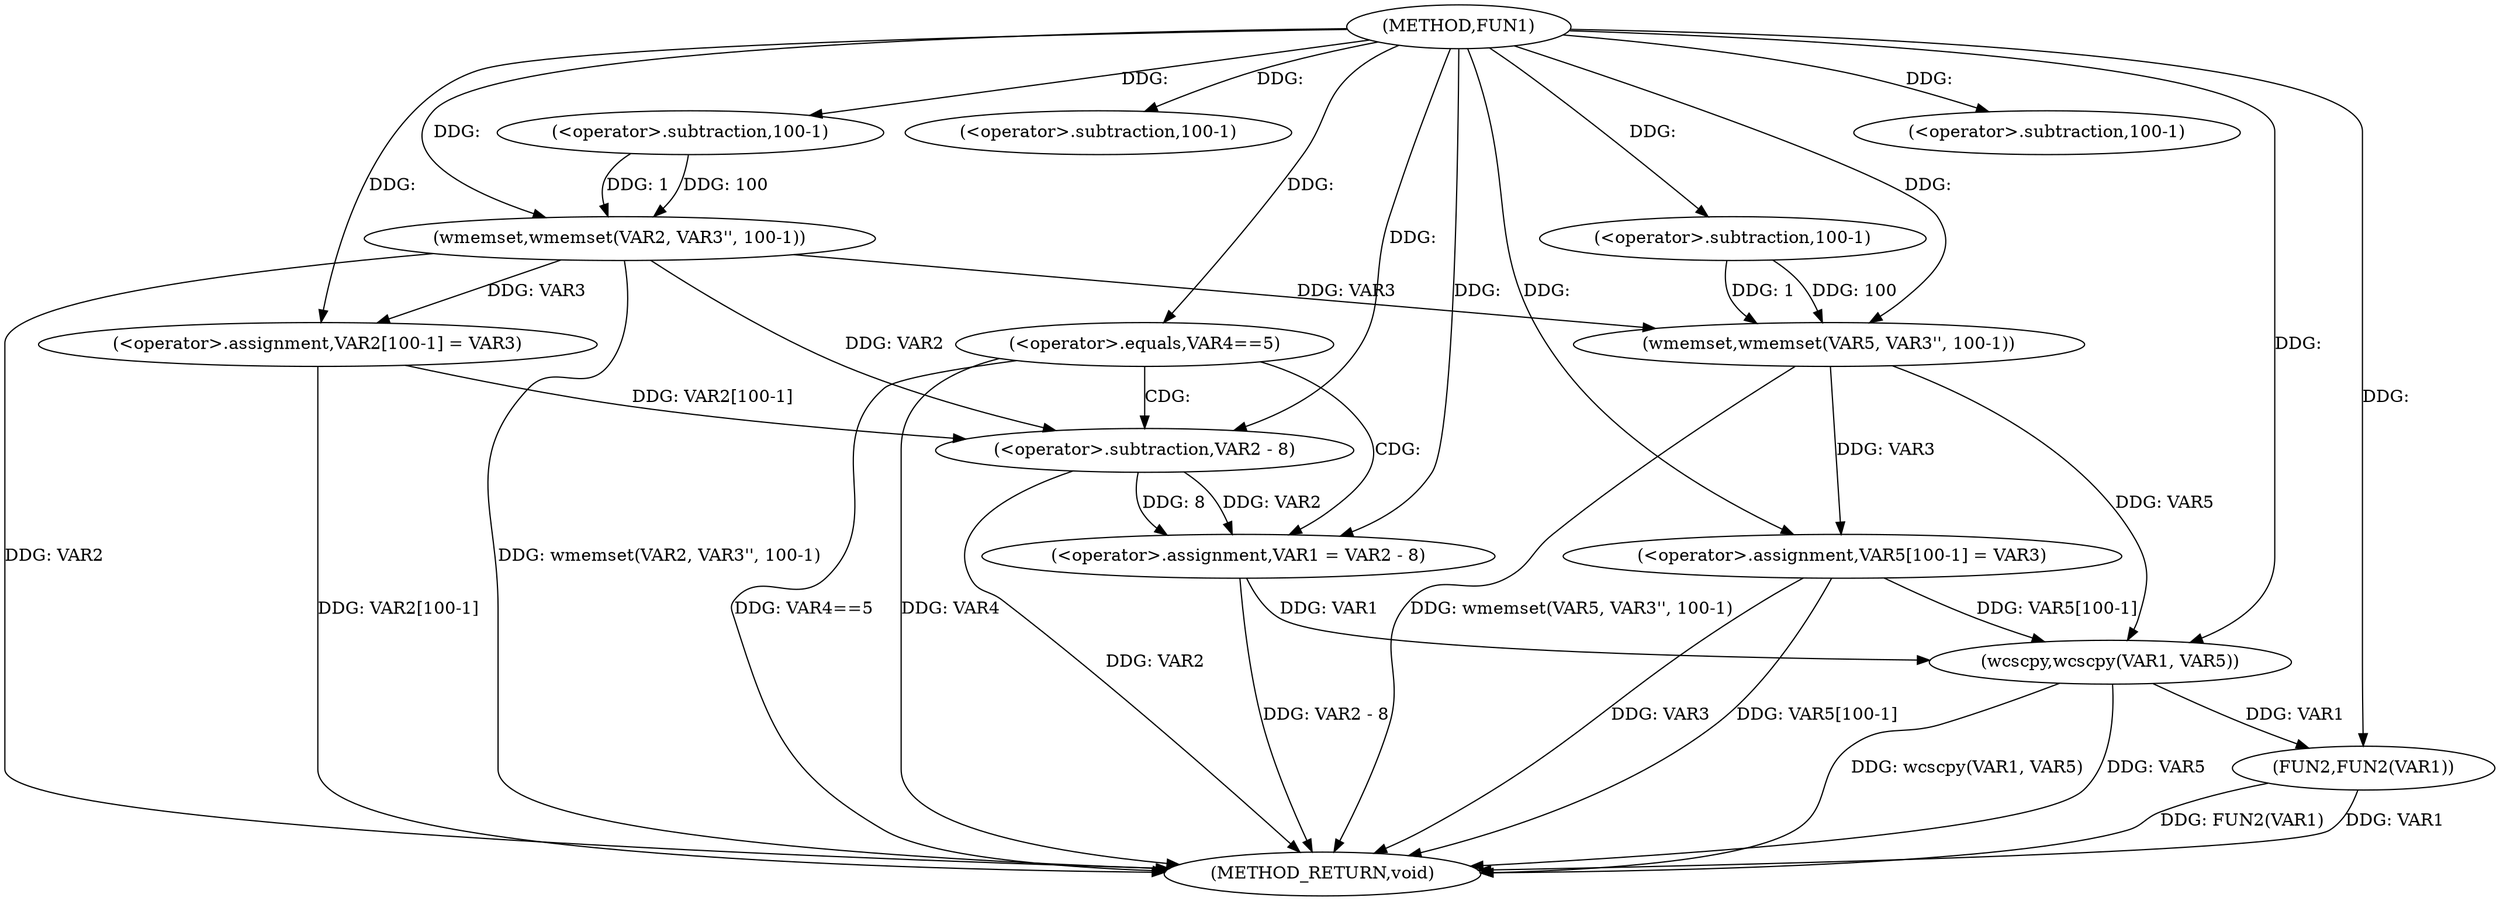 digraph FUN1 {  
"1000100" [label = "(METHOD,FUN1)" ]
"1000147" [label = "(METHOD_RETURN,void)" ]
"1000104" [label = "(wmemset,wmemset(VAR2, VAR3'', 100-1))" ]
"1000107" [label = "(<operator>.subtraction,100-1)" ]
"1000110" [label = "(<operator>.assignment,VAR2[100-1] = VAR3)" ]
"1000113" [label = "(<operator>.subtraction,100-1)" ]
"1000118" [label = "(<operator>.equals,VAR4==5)" ]
"1000122" [label = "(<operator>.assignment,VAR1 = VAR2 - 8)" ]
"1000124" [label = "(<operator>.subtraction,VAR2 - 8)" ]
"1000129" [label = "(wmemset,wmemset(VAR5, VAR3'', 100-1))" ]
"1000132" [label = "(<operator>.subtraction,100-1)" ]
"1000135" [label = "(<operator>.assignment,VAR5[100-1] = VAR3)" ]
"1000138" [label = "(<operator>.subtraction,100-1)" ]
"1000142" [label = "(wcscpy,wcscpy(VAR1, VAR5))" ]
"1000145" [label = "(FUN2,FUN2(VAR1))" ]
  "1000142" -> "1000147"  [ label = "DDG: wcscpy(VAR1, VAR5)"] 
  "1000124" -> "1000147"  [ label = "DDG: VAR2"] 
  "1000104" -> "1000147"  [ label = "DDG: wmemset(VAR2, VAR3'', 100-1)"] 
  "1000104" -> "1000147"  [ label = "DDG: VAR2"] 
  "1000135" -> "1000147"  [ label = "DDG: VAR3"] 
  "1000118" -> "1000147"  [ label = "DDG: VAR4==5"] 
  "1000118" -> "1000147"  [ label = "DDG: VAR4"] 
  "1000145" -> "1000147"  [ label = "DDG: VAR1"] 
  "1000110" -> "1000147"  [ label = "DDG: VAR2[100-1]"] 
  "1000122" -> "1000147"  [ label = "DDG: VAR2 - 8"] 
  "1000129" -> "1000147"  [ label = "DDG: wmemset(VAR5, VAR3'', 100-1)"] 
  "1000142" -> "1000147"  [ label = "DDG: VAR5"] 
  "1000135" -> "1000147"  [ label = "DDG: VAR5[100-1]"] 
  "1000145" -> "1000147"  [ label = "DDG: FUN2(VAR1)"] 
  "1000100" -> "1000104"  [ label = "DDG: "] 
  "1000107" -> "1000104"  [ label = "DDG: 100"] 
  "1000107" -> "1000104"  [ label = "DDG: 1"] 
  "1000100" -> "1000107"  [ label = "DDG: "] 
  "1000104" -> "1000110"  [ label = "DDG: VAR3"] 
  "1000100" -> "1000110"  [ label = "DDG: "] 
  "1000100" -> "1000113"  [ label = "DDG: "] 
  "1000100" -> "1000118"  [ label = "DDG: "] 
  "1000124" -> "1000122"  [ label = "DDG: VAR2"] 
  "1000124" -> "1000122"  [ label = "DDG: 8"] 
  "1000100" -> "1000122"  [ label = "DDG: "] 
  "1000104" -> "1000124"  [ label = "DDG: VAR2"] 
  "1000110" -> "1000124"  [ label = "DDG: VAR2[100-1]"] 
  "1000100" -> "1000124"  [ label = "DDG: "] 
  "1000100" -> "1000129"  [ label = "DDG: "] 
  "1000104" -> "1000129"  [ label = "DDG: VAR3"] 
  "1000132" -> "1000129"  [ label = "DDG: 100"] 
  "1000132" -> "1000129"  [ label = "DDG: 1"] 
  "1000100" -> "1000132"  [ label = "DDG: "] 
  "1000129" -> "1000135"  [ label = "DDG: VAR3"] 
  "1000100" -> "1000135"  [ label = "DDG: "] 
  "1000100" -> "1000138"  [ label = "DDG: "] 
  "1000122" -> "1000142"  [ label = "DDG: VAR1"] 
  "1000100" -> "1000142"  [ label = "DDG: "] 
  "1000129" -> "1000142"  [ label = "DDG: VAR5"] 
  "1000135" -> "1000142"  [ label = "DDG: VAR5[100-1]"] 
  "1000142" -> "1000145"  [ label = "DDG: VAR1"] 
  "1000100" -> "1000145"  [ label = "DDG: "] 
  "1000118" -> "1000124"  [ label = "CDG: "] 
  "1000118" -> "1000122"  [ label = "CDG: "] 
}
